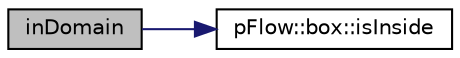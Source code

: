 digraph "inDomain"
{
 // LATEX_PDF_SIZE
  edge [fontname="Helvetica",fontsize="10",labelfontname="Helvetica",labelfontsize="10"];
  node [fontname="Helvetica",fontsize="10",shape=record];
  rankdir="LR";
  Node1 [label="inDomain",height=0.2,width=0.4,color="black", fillcolor="grey75", style="filled", fontcolor="black",tooltip=" "];
  Node1 -> Node2 [color="midnightblue",fontsize="10",style="solid",fontname="Helvetica"];
  Node2 [label="pFlow::box::isInside",height=0.2,width=0.4,color="black", fillcolor="white", style="filled",URL="$classpFlow_1_1box.html#a898603c1e4e433d2f304d86f1a22c53c",tooltip=" "];
}
